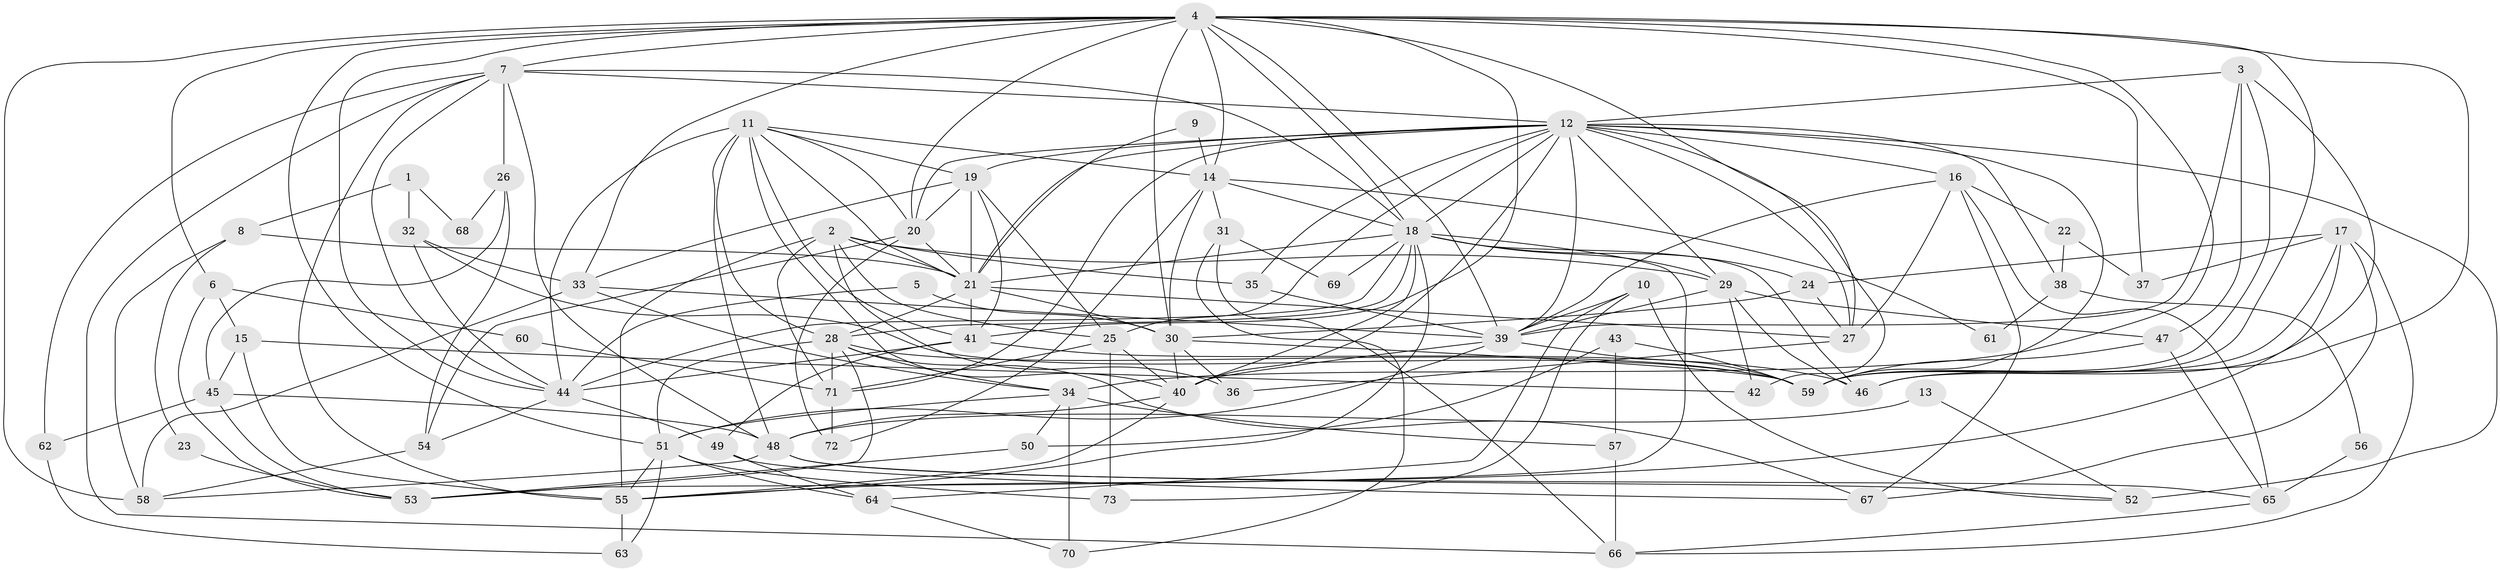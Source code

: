 // original degree distribution, {3: 0.32413793103448274, 5: 0.2, 2: 0.12413793103448276, 4: 0.22758620689655173, 7: 0.041379310344827586, 8: 0.027586206896551724, 6: 0.04827586206896552, 10: 0.006896551724137931}
// Generated by graph-tools (version 1.1) at 2025/36/03/09/25 02:36:23]
// undirected, 73 vertices, 200 edges
graph export_dot {
graph [start="1"]
  node [color=gray90,style=filled];
  1;
  2;
  3;
  4;
  5;
  6;
  7;
  8;
  9;
  10;
  11;
  12;
  13;
  14;
  15;
  16;
  17;
  18;
  19;
  20;
  21;
  22;
  23;
  24;
  25;
  26;
  27;
  28;
  29;
  30;
  31;
  32;
  33;
  34;
  35;
  36;
  37;
  38;
  39;
  40;
  41;
  42;
  43;
  44;
  45;
  46;
  47;
  48;
  49;
  50;
  51;
  52;
  53;
  54;
  55;
  56;
  57;
  58;
  59;
  60;
  61;
  62;
  63;
  64;
  65;
  66;
  67;
  68;
  69;
  70;
  71;
  72;
  73;
  1 -- 8 [weight=1.0];
  1 -- 32 [weight=1.0];
  1 -- 68 [weight=1.0];
  2 -- 21 [weight=1.0];
  2 -- 25 [weight=1.0];
  2 -- 29 [weight=1.0];
  2 -- 35 [weight=1.0];
  2 -- 36 [weight=1.0];
  2 -- 55 [weight=1.0];
  2 -- 71 [weight=1.0];
  3 -- 12 [weight=1.0];
  3 -- 39 [weight=1.0];
  3 -- 46 [weight=1.0];
  3 -- 47 [weight=1.0];
  3 -- 59 [weight=1.0];
  4 -- 6 [weight=1.0];
  4 -- 7 [weight=1.0];
  4 -- 14 [weight=1.0];
  4 -- 18 [weight=1.0];
  4 -- 20 [weight=1.0];
  4 -- 27 [weight=1.0];
  4 -- 30 [weight=1.0];
  4 -- 33 [weight=1.0];
  4 -- 34 [weight=1.0];
  4 -- 37 [weight=1.0];
  4 -- 39 [weight=2.0];
  4 -- 41 [weight=1.0];
  4 -- 44 [weight=1.0];
  4 -- 46 [weight=1.0];
  4 -- 51 [weight=3.0];
  4 -- 58 [weight=1.0];
  4 -- 59 [weight=1.0];
  5 -- 30 [weight=1.0];
  5 -- 44 [weight=1.0];
  6 -- 15 [weight=1.0];
  6 -- 53 [weight=1.0];
  6 -- 60 [weight=1.0];
  7 -- 12 [weight=1.0];
  7 -- 18 [weight=1.0];
  7 -- 26 [weight=1.0];
  7 -- 44 [weight=1.0];
  7 -- 48 [weight=1.0];
  7 -- 55 [weight=1.0];
  7 -- 62 [weight=1.0];
  7 -- 66 [weight=1.0];
  8 -- 21 [weight=1.0];
  8 -- 23 [weight=1.0];
  8 -- 58 [weight=1.0];
  9 -- 14 [weight=1.0];
  9 -- 21 [weight=1.0];
  10 -- 39 [weight=2.0];
  10 -- 52 [weight=1.0];
  10 -- 64 [weight=1.0];
  10 -- 73 [weight=1.0];
  11 -- 14 [weight=1.0];
  11 -- 19 [weight=1.0];
  11 -- 20 [weight=1.0];
  11 -- 21 [weight=2.0];
  11 -- 28 [weight=1.0];
  11 -- 40 [weight=2.0];
  11 -- 41 [weight=1.0];
  11 -- 44 [weight=2.0];
  11 -- 48 [weight=1.0];
  12 -- 16 [weight=1.0];
  12 -- 18 [weight=1.0];
  12 -- 19 [weight=2.0];
  12 -- 20 [weight=1.0];
  12 -- 21 [weight=2.0];
  12 -- 25 [weight=1.0];
  12 -- 27 [weight=2.0];
  12 -- 29 [weight=1.0];
  12 -- 35 [weight=1.0];
  12 -- 38 [weight=1.0];
  12 -- 39 [weight=1.0];
  12 -- 40 [weight=1.0];
  12 -- 42 [weight=1.0];
  12 -- 52 [weight=2.0];
  12 -- 59 [weight=1.0];
  12 -- 71 [weight=1.0];
  13 -- 48 [weight=1.0];
  13 -- 52 [weight=1.0];
  14 -- 18 [weight=1.0];
  14 -- 30 [weight=1.0];
  14 -- 31 [weight=1.0];
  14 -- 61 [weight=1.0];
  14 -- 72 [weight=1.0];
  15 -- 42 [weight=1.0];
  15 -- 45 [weight=1.0];
  15 -- 55 [weight=1.0];
  16 -- 22 [weight=1.0];
  16 -- 27 [weight=1.0];
  16 -- 39 [weight=1.0];
  16 -- 65 [weight=1.0];
  16 -- 67 [weight=1.0];
  17 -- 24 [weight=1.0];
  17 -- 37 [weight=1.0];
  17 -- 55 [weight=1.0];
  17 -- 59 [weight=1.0];
  17 -- 66 [weight=1.0];
  17 -- 67 [weight=1.0];
  18 -- 21 [weight=1.0];
  18 -- 24 [weight=1.0];
  18 -- 28 [weight=1.0];
  18 -- 29 [weight=1.0];
  18 -- 40 [weight=1.0];
  18 -- 44 [weight=1.0];
  18 -- 46 [weight=1.0];
  18 -- 53 [weight=1.0];
  18 -- 55 [weight=1.0];
  18 -- 69 [weight=1.0];
  19 -- 20 [weight=2.0];
  19 -- 21 [weight=1.0];
  19 -- 25 [weight=1.0];
  19 -- 33 [weight=1.0];
  19 -- 41 [weight=1.0];
  20 -- 21 [weight=1.0];
  20 -- 54 [weight=1.0];
  20 -- 72 [weight=1.0];
  21 -- 27 [weight=1.0];
  21 -- 28 [weight=1.0];
  21 -- 30 [weight=1.0];
  21 -- 41 [weight=1.0];
  22 -- 37 [weight=1.0];
  22 -- 38 [weight=1.0];
  23 -- 53 [weight=1.0];
  24 -- 27 [weight=1.0];
  24 -- 30 [weight=1.0];
  25 -- 40 [weight=1.0];
  25 -- 71 [weight=1.0];
  25 -- 73 [weight=1.0];
  26 -- 45 [weight=1.0];
  26 -- 54 [weight=1.0];
  26 -- 68 [weight=1.0];
  27 -- 36 [weight=1.0];
  28 -- 34 [weight=1.0];
  28 -- 51 [weight=1.0];
  28 -- 53 [weight=1.0];
  28 -- 59 [weight=1.0];
  28 -- 67 [weight=1.0];
  28 -- 71 [weight=1.0];
  29 -- 39 [weight=1.0];
  29 -- 42 [weight=1.0];
  29 -- 46 [weight=1.0];
  29 -- 47 [weight=1.0];
  30 -- 36 [weight=1.0];
  30 -- 40 [weight=1.0];
  30 -- 59 [weight=1.0];
  31 -- 66 [weight=1.0];
  31 -- 69 [weight=1.0];
  31 -- 70 [weight=1.0];
  32 -- 33 [weight=1.0];
  32 -- 44 [weight=1.0];
  32 -- 59 [weight=1.0];
  33 -- 34 [weight=1.0];
  33 -- 39 [weight=1.0];
  33 -- 58 [weight=1.0];
  34 -- 50 [weight=1.0];
  34 -- 51 [weight=2.0];
  34 -- 57 [weight=1.0];
  34 -- 70 [weight=1.0];
  35 -- 39 [weight=1.0];
  38 -- 56 [weight=1.0];
  38 -- 61 [weight=1.0];
  39 -- 40 [weight=1.0];
  39 -- 51 [weight=1.0];
  39 -- 59 [weight=1.0];
  40 -- 48 [weight=1.0];
  40 -- 55 [weight=1.0];
  41 -- 44 [weight=2.0];
  41 -- 46 [weight=1.0];
  41 -- 49 [weight=1.0];
  43 -- 50 [weight=1.0];
  43 -- 57 [weight=1.0];
  43 -- 59 [weight=1.0];
  44 -- 49 [weight=1.0];
  44 -- 54 [weight=1.0];
  45 -- 48 [weight=1.0];
  45 -- 53 [weight=1.0];
  45 -- 62 [weight=1.0];
  47 -- 59 [weight=1.0];
  47 -- 65 [weight=1.0];
  48 -- 52 [weight=1.0];
  48 -- 58 [weight=1.0];
  48 -- 65 [weight=1.0];
  49 -- 64 [weight=1.0];
  49 -- 67 [weight=1.0];
  50 -- 53 [weight=1.0];
  51 -- 55 [weight=1.0];
  51 -- 63 [weight=1.0];
  51 -- 64 [weight=1.0];
  51 -- 73 [weight=1.0];
  54 -- 58 [weight=1.0];
  55 -- 63 [weight=1.0];
  56 -- 65 [weight=1.0];
  57 -- 66 [weight=1.0];
  60 -- 71 [weight=1.0];
  62 -- 63 [weight=1.0];
  64 -- 70 [weight=1.0];
  65 -- 66 [weight=1.0];
  71 -- 72 [weight=1.0];
}
